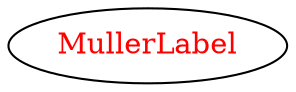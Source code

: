 digraph dependencyGraph {
 concentrate=true;
 ranksep="2.0";
 rankdir="LR"; 
 splines="ortho";
"MullerLabel" [fontcolor="red"];
}